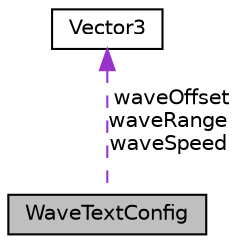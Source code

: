 digraph "WaveTextConfig"
{
 // LATEX_PDF_SIZE
  edge [fontname="Helvetica",fontsize="10",labelfontname="Helvetica",labelfontsize="10"];
  node [fontname="Helvetica",fontsize="10",shape=record];
  Node1 [label="WaveTextConfig",height=0.2,width=0.4,color="black", fillcolor="grey75", style="filled", fontcolor="black",tooltip=" "];
  Node2 -> Node1 [dir="back",color="darkorchid3",fontsize="10",style="dashed",label=" waveOffset\nwaveRange\nwaveSpeed" ];
  Node2 [label="Vector3",height=0.2,width=0.4,color="black", fillcolor="white", style="filled",URL="$structVector3.html",tooltip=" "];
}
